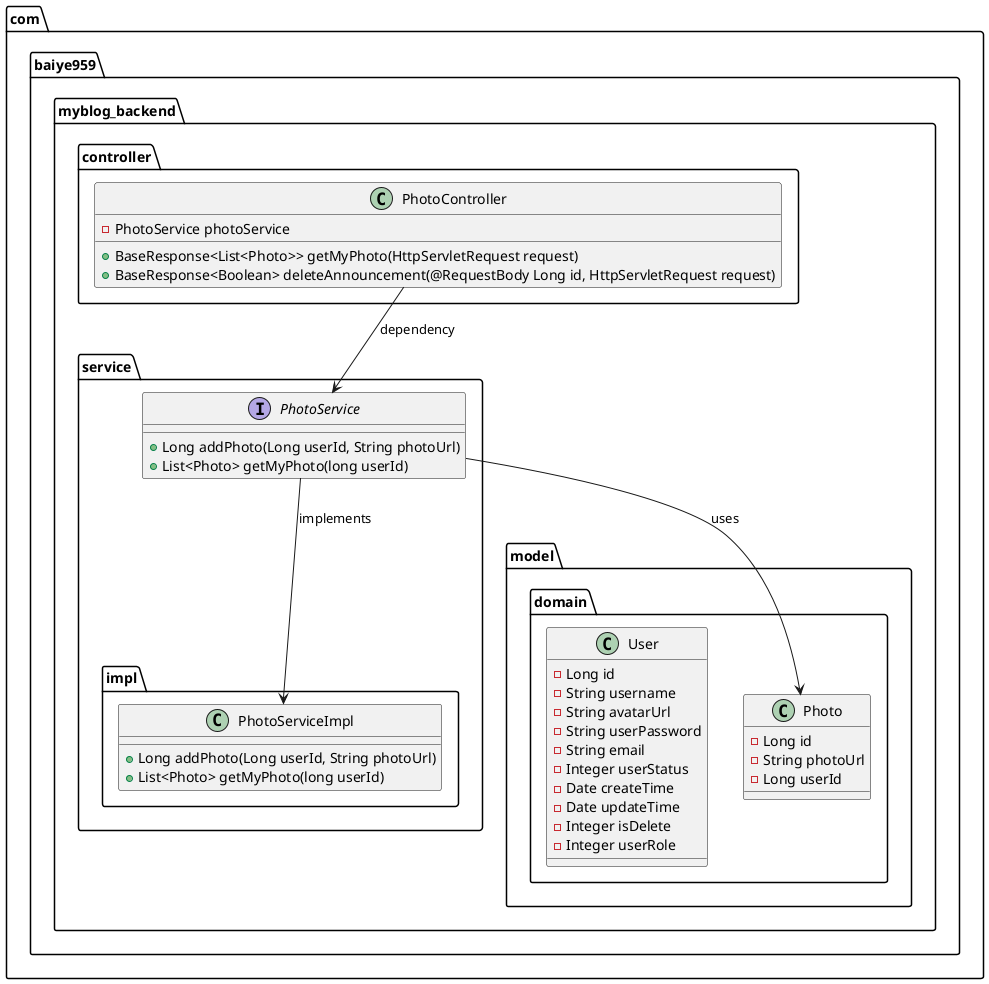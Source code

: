 @startuml

package "com.baiye959.myblog_backend.controller" {
    class PhotoController {
        -PhotoService photoService
        +BaseResponse<List<Photo>> getMyPhoto(HttpServletRequest request)
        +BaseResponse<Boolean> deleteAnnouncement(@RequestBody Long id, HttpServletRequest request)
    }
}

package "com.baiye959.myblog_backend.model.domain" {
    class Photo {
        -Long id
        -String photoUrl
        -Long userId
    }

    class User {
        -Long id
        -String username
        -String avatarUrl
        -String userPassword
        -String email
        -Integer userStatus
        -Date createTime
        -Date updateTime
        -Integer isDelete
        -Integer userRole
    }
}

package "com.baiye959.myblog_backend.service" {
    interface PhotoService {
        +Long addPhoto(Long userId, String photoUrl)
        +List<Photo> getMyPhoto(long userId)
    }
}

package "com.baiye959.myblog_backend.service.impl" {
    class PhotoServiceImpl {
        +Long addPhoto(Long userId, String photoUrl)
        +List<Photo> getMyPhoto(long userId)
    }
}

PhotoController --> PhotoService : dependency
PhotoService --> Photo : uses
PhotoService --> PhotoServiceImpl : implements

@enduml
